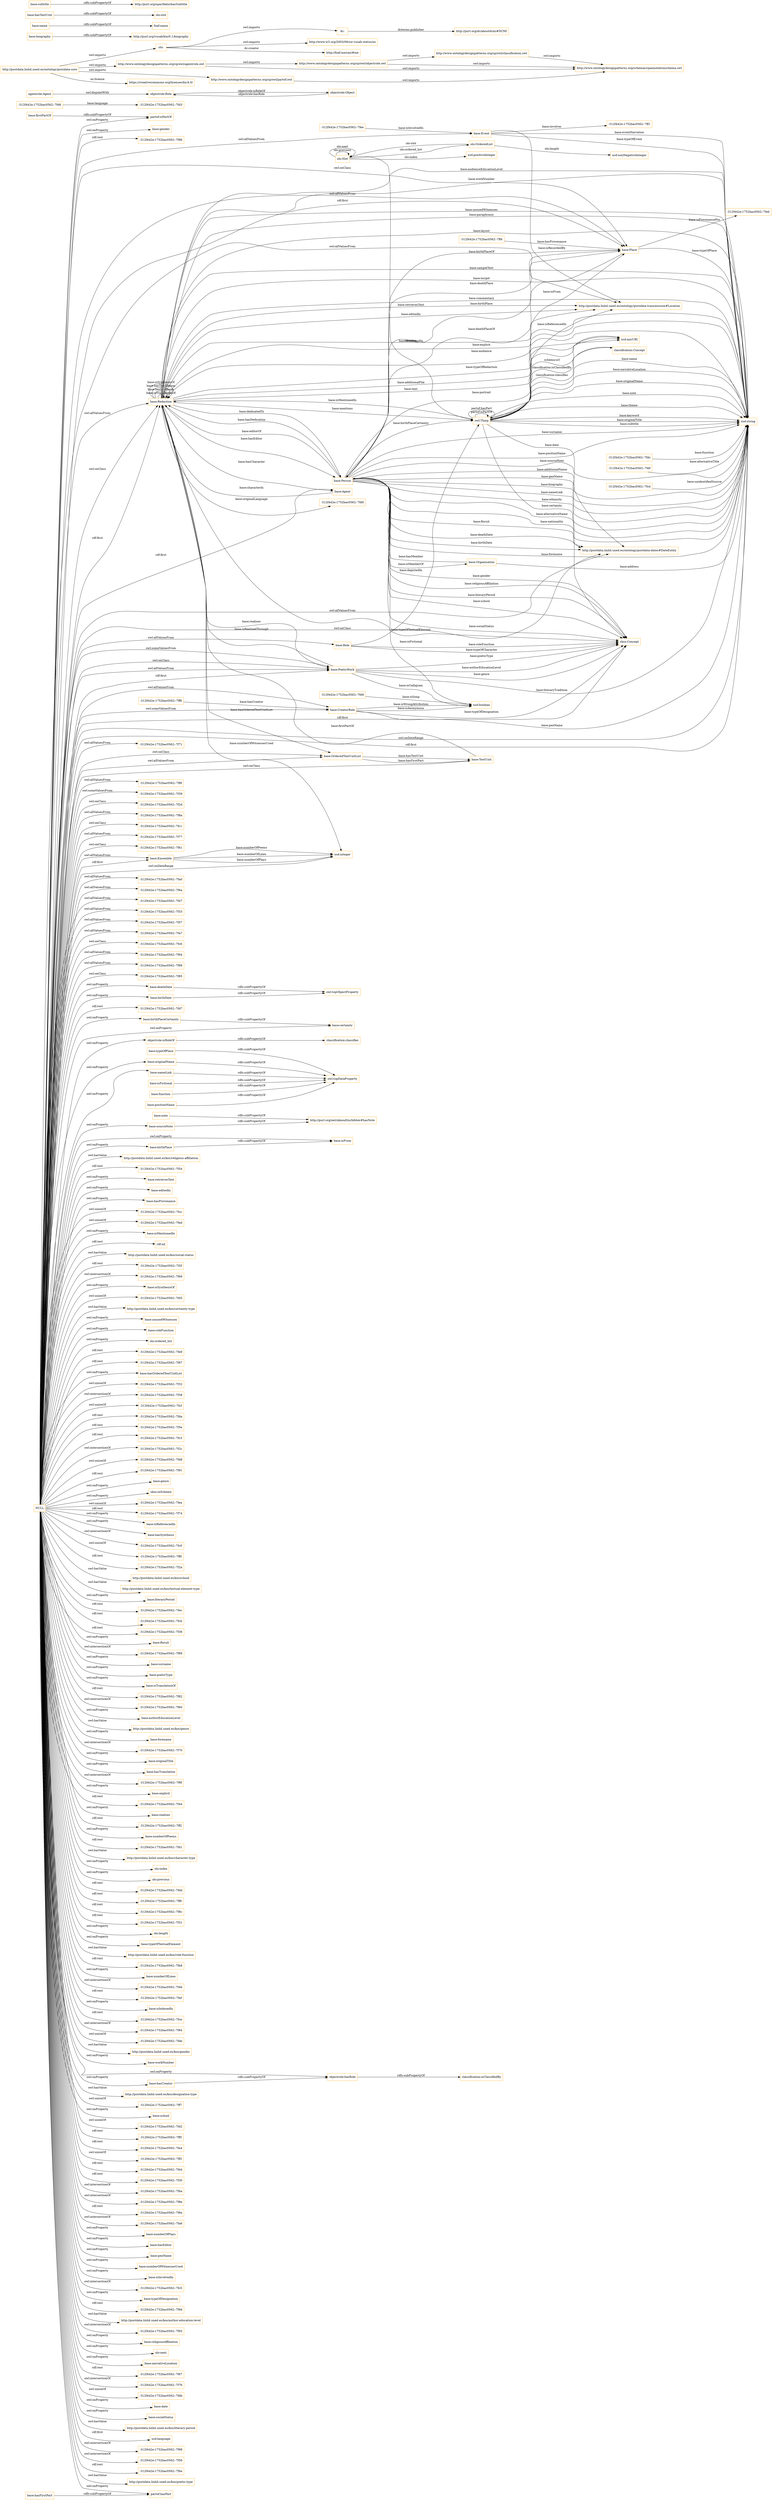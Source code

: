 digraph ar2dtool_diagram { 
rankdir=LR;
size="1501"
node [shape = rectangle, color="orange"]; "-312f442e:1752bac0562:-7fee" "-312f442e:1752bac0562:-7fd6" "base:Role" "-312f442e:1752bac0562:-7f71" "base:OrderedTextUnitList" "-312f442e:1752bac0562:-7ff8" "-312f442e:1752bac0562:-7f8f" "agentrole:Agent" "-312f442e:1752bac0562:-7f39" "-312f442e:1752bac0562:-7f2d" "-312f442e:1752bac0562:-7f8a" "base:Agent" "-312f442e:1752bac0562:-7fc1" "base:CreatorRole" "base:Person" "base:Organisation" "-312f442e:1752bac0562:-7f77" "-312f442e:1752bac0562:-7f61" "base:Redaction" "base:Ensemble" "-312f442e:1752bac0562:-7fa0" "-312f442e:1752bac0562:-7f6a" "-312f442e:1752bac0562:-7fdc" "-312f442e:1752bac0562:-7f47" "-312f442e:1752bac0562:-7f33" "-312f442e:1752bac0562:-7fdf" "base:TextUnit" "-312f442e:1752bac0562:-7feb" "-312f442e:1752bac0562:-7ff1" "-312f442e:1752bac0562:-7f57" "skos:Concept" "http://postdata.linhd.uned.es/ontology/postdata-dates#DateEntity" "base:Place" "-312f442e:1752bac0562:-7fd9" "-312f442e:1752bac0562:-7fcd" "base:Event" "-312f442e:1752bac0562:-7fa7" "-312f442e:1752bac0562:-7ff4" "-312f442e:1752bac0562:-7fc6" "-312f442e:1752bac0562:-7f94" "-312f442e:1752bac0562:-7f99" "http://postdata.linhd.uned.es/ontology/postdata-transmission#Location" "-312f442e:1752bac0562:-7f85" "base:PoeticWork" "owl:Thing" "objectrole:Role" "objectrole:Object" "olo:Slot" "olo:OrderedList" "classification:Concept" ; /*classes style*/
	"base:deathDate" -> "owl:topObjectProperty" [ label = "rdfs:subPropertyOf" ];
	"http://www.ontologydesignpatterns.org/cp/owl/objectrole.owl" -> "http://www.ontologydesignpatterns.org/cp/owl/classification.owl" [ label = "owl:imports" ];
	"http://www.ontologydesignpatterns.org/cp/owl/objectrole.owl" -> "http://www.ontologydesignpatterns.org/schemas/cpannotationschema.owl" [ label = "owl:imports" ];
	"http://www.ontologydesignpatterns.org/cp/owl/classification.owl" -> "http://www.ontologydesignpatterns.org/schemas/cpannotationschema.owl" [ label = "owl:imports" ];
	"base:firstPartOf" -> "partof:isPartOf" [ label = "rdfs:subPropertyOf" ];
	"agentrole:Agent" -> "objectrole:Role" [ label = "owl:disjointWith" ];
	"dc:" -> "http://purl.org/dc/aboutdcmi#DCMI" [ label = "dcterms:publisher" ];
	"olo:" -> "http://www.w3.org/2003/06/sw-vocab-status/ns" [ label = "owl:imports" ];
	"olo:" -> "dc:" [ label = "owl:imports" ];
	"olo:" -> "http://foaf.me/zazi#me" [ label = "dc:creator" ];
	"base:birthPlaceCertainty" -> "base:certainty" [ label = "rdfs:subPropertyOf" ];
	"base:biography" -> "http://purl.org/vocab/bio/0.1/biography" [ label = "rdfs:subPropertyOf" ];
	"objectrole:isRoleOf" -> "classification:classifies" [ label = "rdfs:subPropertyOf" ];
	"base:nameLink" -> "owl:topDataProperty" [ label = "rdfs:subPropertyOf" ];
	"base:sourceNote" -> "http://purl.org/net/nknouf/ns/bibtex#hasNote" [ label = "rdfs:subPropertyOf" ];
	"base:name" -> "foaf:name" [ label = "rdfs:subPropertyOf" ];
	"base:hasTextUnit" -> "olo:slot" [ label = "rdfs:subPropertyOf" ];
	"NULL" -> "base:birthPlace" [ label = "owl:onProperty" ];
	"NULL" -> "http://postdata.linhd.uned.es/kos/religious-affiliation" [ label = "owl:hasValue" ];
	"NULL" -> "base:PoeticWork" [ label = "owl:allValuesFrom" ];
	"NULL" -> "-312f442e:1752bac0562:-7f54" [ label = "rdf:rest" ];
	"NULL" -> "base:CreatorRole" [ label = "owl:someValuesFrom" ];
	"NULL" -> "-312f442e:1752bac0562:-7fc6" [ label = "owl:onClass" ];
	"NULL" -> "base:retrievesText" [ label = "owl:onProperty" ];
	"NULL" -> "base:editedIn" [ label = "owl:onProperty" ];
	"NULL" -> "base:Place" [ label = "rdf:first" ];
	"NULL" -> "base:hasProvenance" [ label = "owl:onProperty" ];
	"NULL" -> "-312f442e:1752bac0562:-7fcc" [ label = "owl:unionOf" ];
	"NULL" -> "-312f442e:1752bac0562:-7f33" [ label = "owl:allValuesFrom" ];
	"NULL" -> "-312f442e:1752bac0562:-7fed" [ label = "owl:unionOf" ];
	"NULL" -> "base:PoeticWork" [ label = "rdf:first" ];
	"NULL" -> "base:isMentionedIn" [ label = "owl:onProperty" ];
	"NULL" -> "base:birthDate" [ label = "owl:onProperty" ];
	"NULL" -> "rdf:nil" [ label = "rdf:rest" ];
	"NULL" -> "http://postdata.linhd.uned.es/kos/social-status" [ label = "owl:hasValue" ];
	"NULL" -> "-312f442e:1752bac0562:-7f2f" [ label = "rdf:rest" ];
	"NULL" -> "-312f442e:1752bac0562:-7f69" [ label = "owl:intersectionOf" ];
	"NULL" -> "base:isSynthesisOf" [ label = "owl:onProperty" ];
	"NULL" -> "base:birthPlaceCertainty" [ label = "owl:onProperty" ];
	"NULL" -> "-312f442e:1752bac0562:-7fd5" [ label = "owl:unionOf" ];
	"NULL" -> "http://postdata.linhd.uned.es/kos/certainty-type" [ label = "owl:hasValue" ];
	"NULL" -> "base:unusedWitnesses" [ label = "owl:onProperty" ];
	"NULL" -> "objectrole:isRoleOf" [ label = "owl:onProperty" ];
	"NULL" -> "base:roleFunction" [ label = "owl:onProperty" ];
	"NULL" -> "partof:isPartOf" [ label = "owl:onProperty" ];
	"NULL" -> "olo:ordered_list" [ label = "owl:onProperty" ];
	"NULL" -> "-312f442e:1752bac0562:-7fe9" [ label = "rdf:rest" ];
	"NULL" -> "-312f442e:1752bac0562:-7f87" [ label = "rdf:rest" ];
	"NULL" -> "base:hasOrderedTextUnitList" [ label = "owl:onProperty" ];
	"NULL" -> "-312f442e:1752bac0562:-7f32" [ label = "owl:unionOf" ];
	"NULL" -> "-312f442e:1752bac0562:-7f38" [ label = "owl:intersectionOf" ];
	"NULL" -> "-312f442e:1752bac0562:-7fcf" [ label = "owl:unionOf" ];
	"NULL" -> "-312f442e:1752bac0562:-7fda" [ label = "rdf:rest" ];
	"NULL" -> "-312f442e:1752bac0562:-7f5e" [ label = "rdf:rest" ];
	"NULL" -> "-312f442e:1752bac0562:-7fc3" [ label = "rdf:rest" ];
	"NULL" -> "-312f442e:1752bac0562:-7f2c" [ label = "owl:intersectionOf" ];
	"NULL" -> "-312f442e:1752bac0562:-7fd8" [ label = "owl:unionOf" ];
	"NULL" -> "base:Role" [ label = "owl:allValuesFrom" ];
	"NULL" -> "-312f442e:1752bac0562:-7f91" [ label = "rdf:rest" ];
	"NULL" -> "base:genre" [ label = "owl:onProperty" ];
	"NULL" -> "skos:inScheme" [ label = "owl:onProperty" ];
	"NULL" -> "base:OrderedTextUnitList" [ label = "owl:allValuesFrom" ];
	"NULL" -> "base:CreatorRole" [ label = "owl:allValuesFrom" ];
	"NULL" -> "http://postdata.linhd.uned.es/ontology/postdata-dates#DateEntity" [ label = "owl:onClass" ];
	"NULL" -> "-312f442e:1752bac0562:-7fea" [ label = "owl:unionOf" ];
	"NULL" -> "base:Ensemble" [ label = "owl:allValuesFrom" ];
	"NULL" -> "-312f442e:1752bac0562:-7f74" [ label = "rdf:rest" ];
	"NULL" -> "-312f442e:1752bac0562:-7f47" [ label = "owl:allValuesFrom" ];
	"NULL" -> "-312f442e:1752bac0562:-7f94" [ label = "owl:allValuesFrom" ];
	"NULL" -> "base:isReferencedIn" [ label = "owl:onProperty" ];
	"NULL" -> "base:hasSynthesis" [ label = "owl:onProperty" ];
	"NULL" -> "-312f442e:1752bac0562:-7fc0" [ label = "owl:intersectionOf" ];
	"NULL" -> "-312f442e:1752bac0562:-7ff0" [ label = "owl:unionOf" ];
	"NULL" -> "base:Agent" [ label = "rdf:first" ];
	"NULL" -> "-312f442e:1752bac0562:-7f2a" [ label = "rdf:rest" ];
	"NULL" -> "http://postdata.linhd.uned.es/kos/school" [ label = "owl:hasValue" ];
	"NULL" -> "skos:Concept" [ label = "rdf:first" ];
	"NULL" -> "http://postdata.linhd.uned.es/kos/textual-element-type" [ label = "owl:hasValue" ];
	"NULL" -> "base:literaryPeriod" [ label = "owl:onProperty" ];
	"NULL" -> "-312f442e:1752bac0562:-7fec" [ label = "rdf:rest" ];
	"NULL" -> "-312f442e:1752bac0562:-7fcb" [ label = "rdf:rest" ];
	"NULL" -> "-312f442e:1752bac0562:-7f36" [ label = "rdf:rest" ];
	"NULL" -> "base:floruit" [ label = "owl:onProperty" ];
	"NULL" -> "-312f442e:1752bac0562:-7f89" [ label = "owl:intersectionOf" ];
	"NULL" -> "base:surname" [ label = "owl:onProperty" ];
	"NULL" -> "base:poeticType" [ label = "owl:onProperty" ];
	"NULL" -> "base:isTranslationOf" [ label = "owl:onProperty" ];
	"NULL" -> "xsd:string" [ label = "owl:onDataRange" ];
	"NULL" -> "-312f442e:1752bac0562:-7f82" [ label = "rdf:rest" ];
	"NULL" -> "-312f442e:1752bac0562:-7f60" [ label = "owl:intersectionOf" ];
	"NULL" -> "base:authorEducationLevel" [ label = "owl:onProperty" ];
	"NULL" -> "http://postdata.linhd.uned.es/kos/genre" [ label = "owl:hasValue" ];
	"NULL" -> "base:forename" [ label = "owl:onProperty" ];
	"NULL" -> "-312f442e:1752bac0562:-7f70" [ label = "owl:intersectionOf" ];
	"NULL" -> "base:originalTitle" [ label = "owl:onProperty" ];
	"NULL" -> "base:hasTranslation" [ label = "owl:onProperty" ];
	"NULL" -> "-312f442e:1752bac0562:-7f9f" [ label = "owl:intersectionOf" ];
	"NULL" -> "base:Redaction" [ label = "owl:allValuesFrom" ];
	"NULL" -> "base:explicit" [ label = "owl:onProperty" ];
	"NULL" -> "-312f442e:1752bac0562:-7f99" [ label = "owl:allValuesFrom" ];
	"NULL" -> "-312f442e:1752bac0562:-7f44" [ label = "rdf:rest" ];
	"NULL" -> "base:realises" [ label = "owl:onProperty" ];
	"NULL" -> "-312f442e:1752bac0562:-7ff2" [ label = "rdf:rest" ];
	"NULL" -> "base:numberOfPoems" [ label = "owl:onProperty" ];
	"NULL" -> "-312f442e:1752bac0562:-7fd1" [ label = "rdf:rest" ];
	"NULL" -> "base:PoeticWork" [ label = "owl:someValuesFrom" ];
	"NULL" -> "http://postdata.linhd.uned.es/kos/character-type" [ label = "owl:hasValue" ];
	"NULL" -> "olo:index" [ label = "owl:onProperty" ];
	"NULL" -> "olo:previous" [ label = "owl:onProperty" ];
	"NULL" -> "-312f442e:1752bac0562:-7fdd" [ label = "rdf:rest" ];
	"NULL" -> "-312f442e:1752bac0562:-7ff6" [ label = "rdf:rest" ];
	"NULL" -> "-312f442e:1752bac0562:-7f8c" [ label = "rdf:rest" ];
	"NULL" -> "-312f442e:1752bac0562:-7f31" [ label = "rdf:rest" ];
	"NULL" -> "base:PoeticWork" [ label = "owl:onClass" ];
	"NULL" -> "-312f442e:1752bac0562:-7f57" [ label = "owl:allValuesFrom" ];
	"NULL" -> "xsd:string" [ label = "rdf:first" ];
	"NULL" -> "olo:length" [ label = "owl:onProperty" ];
	"NULL" -> "base:typeOfTextualElement" [ label = "owl:onProperty" ];
	"NULL" -> "http://postdata.linhd.uned.es/kos/role-function" [ label = "owl:hasValue" ];
	"NULL" -> "-312f442e:1752bac0562:-7fb8" [ label = "rdf:rest" ];
	"NULL" -> "-312f442e:1752bac0562:-7f77" [ label = "owl:allValuesFrom" ];
	"NULL" -> "base:numberOfLines" [ label = "owl:onProperty" ];
	"NULL" -> "-312f442e:1752bac0562:-7f46" [ label = "owl:intersectionOf" ];
	"NULL" -> "-312f442e:1752bac0562:-7fef" [ label = "rdf:rest" ];
	"NULL" -> "base:isIndexedIn" [ label = "owl:onProperty" ];
	"NULL" -> "-312f442e:1752bac0562:-7fce" [ label = "rdf:rest" ];
	"NULL" -> "-312f442e:1752bac0562:-7f84" [ label = "owl:intersectionOf" ];
	"NULL" -> "-312f442e:1752bac0562:-7f8a" [ label = "owl:allValuesFrom" ];
	"NULL" -> "-312f442e:1752bac0562:-7fde" [ label = "owl:unionOf" ];
	"NULL" -> "http://postdata.linhd.uned.es/kos/gender" [ label = "owl:hasValue" ];
	"NULL" -> "base:workNumber" [ label = "owl:onProperty" ];
	"NULL" -> "base:hasCreator" [ label = "owl:onProperty" ];
	"NULL" -> "http://postdata.linhd.uned.es/kos/designation-type" [ label = "owl:hasValue" ];
	"NULL" -> "-312f442e:1752bac0562:-7ff7" [ label = "owl:unionOf" ];
	"NULL" -> "base:deathDate" [ label = "owl:onProperty" ];
	"NULL" -> "-312f442e:1752bac0562:-7fc1" [ label = "owl:onClass" ];
	"NULL" -> "base:isFrom" [ label = "owl:onProperty" ];
	"NULL" -> "base:Redaction" [ label = "owl:onClass" ];
	"NULL" -> "base:school" [ label = "owl:onProperty" ];
	"NULL" -> "-312f442e:1752bac0562:-7fd2" [ label = "owl:unionOf" ];
	"NULL" -> "-312f442e:1752bac0562:-7ff5" [ label = "rdf:rest" ];
	"NULL" -> "-312f442e:1752bac0562:-7fa4" [ label = "rdf:rest" ];
	"NULL" -> "-312f442e:1752bac0562:-7ff3" [ label = "owl:unionOf" ];
	"NULL" -> "-312f442e:1752bac0562:-7fd4" [ label = "rdf:rest" ];
	"NULL" -> "xsd:integer" [ label = "owl:onDataRange" ];
	"NULL" -> "-312f442e:1752bac0562:-7f30" [ label = "rdf:rest" ];
	"NULL" -> "-312f442e:1752bac0562:-7fba" [ label = "owl:intersectionOf" ];
	"NULL" -> "-312f442e:1752bac0562:-7f8e" [ label = "owl:intersectionOf" ];
	"NULL" -> "-312f442e:1752bac0562:-7f6e" [ label = "rdf:rest" ];
	"NULL" -> "objectrole:hasRole" [ label = "owl:onProperty" ];
	"NULL" -> "-312f442e:1752bac0562:-7fa6" [ label = "owl:intersectionOf" ];
	"NULL" -> "partof:hasPart" [ label = "owl:onProperty" ];
	"NULL" -> "base:Place" [ label = "owl:onClass" ];
	"NULL" -> "base:numberOfPlays" [ label = "owl:onProperty" ];
	"NULL" -> "base:hasEditor" [ label = "owl:onProperty" ];
	"NULL" -> "base:nameLink" [ label = "owl:onProperty" ];
	"NULL" -> "base:Ensemble" [ label = "rdf:first" ];
	"NULL" -> "base:penName" [ label = "owl:onProperty" ];
	"NULL" -> "base:numberOfWitnessesUsed" [ label = "owl:onProperty" ];
	"NULL" -> "base:isInvolvedIn" [ label = "owl:onProperty" ];
	"NULL" -> "-312f442e:1752bac0562:-7fc5" [ label = "owl:intersectionOf" ];
	"NULL" -> "base:typeOfDesignation" [ label = "owl:onProperty" ];
	"NULL" -> "-312f442e:1752bac0562:-7f8f" [ label = "owl:allValuesFrom" ];
	"NULL" -> "http://postdata.linhd.uned.es/ontology/postdata-transmission#Location" [ label = "owl:allValuesFrom" ];
	"NULL" -> "base:Redaction" [ label = "rdf:first" ];
	"NULL" -> "-312f442e:1752bac0562:-7fa7" [ label = "owl:allValuesFrom" ];
	"NULL" -> "-312f442e:1752bac0562:-7f71" [ label = "owl:allValuesFrom" ];
	"NULL" -> "-312f442e:1752bac0562:-7f9d" [ label = "rdf:rest" ];
	"NULL" -> "-312f442e:1752bac0562:-7f85" [ label = "owl:onClass" ];
	"NULL" -> "http://postdata.linhd.uned.es/kos/author-education-level" [ label = "owl:hasValue" ];
	"NULL" -> "-312f442e:1752bac0562:-7f93" [ label = "owl:intersectionOf" ];
	"NULL" -> "base:originalName" [ label = "owl:onProperty" ];
	"NULL" -> "base:religiousAffiliation" [ label = "owl:onProperty" ];
	"NULL" -> "olo:next" [ label = "owl:onProperty" ];
	"NULL" -> "base:sourceNote" [ label = "owl:onProperty" ];
	"NULL" -> "base:narrativeLocation" [ label = "owl:onProperty" ];
	"NULL" -> "-312f442e:1752bac0562:-7f2d" [ label = "owl:onClass" ];
	"NULL" -> "-312f442e:1752bac0562:-7f67" [ label = "rdf:rest" ];
	"NULL" -> "-312f442e:1752bac0562:-7f76" [ label = "owl:intersectionOf" ];
	"NULL" -> "base:certainty" [ label = "owl:onProperty" ];
	"NULL" -> "-312f442e:1752bac0562:-7fdb" [ label = "owl:unionOf" ];
	"NULL" -> "base:date" [ label = "owl:onProperty" ];
	"NULL" -> "-312f442e:1752bac0562:-7f61" [ label = "owl:onClass" ];
	"NULL" -> "base:TextUnit" [ label = "owl:onClass" ];
	"NULL" -> "base:Place" [ label = "owl:allValuesFrom" ];
	"NULL" -> "base:socialStatus" [ label = "owl:onProperty" ];
	"NULL" -> "http://postdata.linhd.uned.es/kos/literary-period" [ label = "owl:hasValue" ];
	"NULL" -> "http://postdata.linhd.uned.es/ontology/postdata-dates#DateEntity" [ label = "owl:allValuesFrom" ];
	"NULL" -> "xsd:language" [ label = "rdf:first" ];
	"NULL" -> "-312f442e:1752bac0562:-7f39" [ label = "owl:someValuesFrom" ];
	"NULL" -> "-312f442e:1752bac0562:-7fa0" [ label = "owl:allValuesFrom" ];
	"NULL" -> "-312f442e:1752bac0562:-7f98" [ label = "owl:intersectionOf" ];
	"NULL" -> "-312f442e:1752bac0562:-7f56" [ label = "owl:intersectionOf" ];
	"NULL" -> "-312f442e:1752bac0562:-7f6a" [ label = "owl:allValuesFrom" ];
	"NULL" -> "-312f442e:1752bac0562:-7fbe" [ label = "rdf:rest" ];
	"NULL" -> "http://postdata.linhd.uned.es/kos/poetic-type" [ label = "owl:hasValue" ];
	"NULL" -> "base:gender" [ label = "owl:onProperty" ];
	"NULL" -> "base:OrderedTextUnitList" [ label = "owl:onClass" ];
	"NULL" -> "base:Event" [ label = "owl:allValuesFrom" ];
	"NULL" -> "-312f442e:1752bac0562:-7f96" [ label = "rdf:rest" ];
	"NULL" -> "-312f442e:1752bac0562:-7fd7" [ label = "rdf:rest" ];
	"base:hasFirstPart" -> "partof:hasPart" [ label = "rdfs:subPropertyOf" ];
	"base:hasCreator" -> "objectrole:hasRole" [ label = "rdfs:subPropertyOf" ];
	"base:birthPlace" -> "base:isFrom" [ label = "rdfs:subPropertyOf" ];
	"http://www.ontologydesignpatterns.org/cp/owl/agentrole.owl" -> "http://www.ontologydesignpatterns.org/cp/owl/objectrole.owl" [ label = "owl:imports" ];
	"http://www.ontologydesignpatterns.org/cp/owl/agentrole.owl" -> "http://www.ontologydesignpatterns.org/schemas/cpannotationschema.owl" [ label = "owl:imports" ];
	"base:isFictional" -> "owl:topDataProperty" [ label = "rdfs:subPropertyOf" ];
	"base:subtitle" -> "http://purl.org/spar/fabio/hasSubtitle" [ label = "rdfs:subPropertyOf" ];
	"base:function" -> "owl:topDataProperty" [ label = "rdfs:subPropertyOf" ];
	"base:originalName" -> "owl:topDataProperty" [ label = "rdfs:subPropertyOf" ];
	"http://www.ontologydesignpatterns.org/cp/owl/partof.owl" -> "http://www.ontologydesignpatterns.org/schemas/cpannotationschema.owl" [ label = "owl:imports" ];
	"http://postdata.linhd.uned.es/ontology/postdata-core" -> "https://creativecommons.org/licenses/by/4.0/" [ label = "ns:license" ];
	"http://postdata.linhd.uned.es/ontology/postdata-core" -> "http://www.ontologydesignpatterns.org/cp/owl/partof.owl" [ label = "owl:imports" ];
	"http://postdata.linhd.uned.es/ontology/postdata-core" -> "http://www.ontologydesignpatterns.org/cp/owl/agentrole.owl" [ label = "owl:imports" ];
	"http://postdata.linhd.uned.es/ontology/postdata-core" -> "olo:" [ label = "owl:imports" ];
	"base:note" -> "http://purl.org/net/nknouf/ns/bibtex#hasNote" [ label = "rdfs:subPropertyOf" ];
	"base:birthDate" -> "owl:topObjectProperty" [ label = "rdfs:subPropertyOf" ];
	"base:positionName" -> "owl:topDataProperty" [ label = "rdfs:subPropertyOf" ];
	"objectrole:hasRole" -> "classification:isClassifiedBy" [ label = "rdfs:subPropertyOf" ];
	"base:typeOfPlace" -> "owl:topDataProperty" [ label = "rdfs:subPropertyOf" ];
	"base:Redaction" -> "owl:Thing" [ label = "base:mentions" ];
	"base:Person" -> "xsd:boolean" [ label = "base:isFictional" ];
	"owl:Thing" -> "xsd:string" [ label = "base:narrativeLocation" ];
	"base:CreatorRole" -> "xsd:string" [ label = "base:penName" ];
	"base:Person" -> "base:Place" [ label = "base:deathPlace" ];
	"base:Ensemble" -> "xsd:integer" [ label = "base:numberOfLines" ];
	"base:Redaction" -> "xsd:string" [ label = "base:audienceEducationLevel" ];
	"base:Event" -> "xsd:string" [ label = "base:eventNarration" ];
	"base:Redaction" -> "xsd:string" [ label = "base:workNumber" ];
	"owl:Thing" -> "xsd:string" [ label = "base:originalName" ];
	"base:OrderedTextUnitList" -> "base:TextUnit" [ label = "base:hasTextUnit" ];
	"base:Redaction" -> "base:Person" [ label = "base:hasEditor" ];
	"olo:Slot" -> "olo:Slot" [ label = "olo:previous" ];
	"base:Redaction" -> "xsd:string" [ label = "base:unusedWitnesses" ];
	"base:Place" -> "base:Person" [ label = "base:deathPlaceOf" ];
	"base:Person" -> "http://postdata.linhd.uned.es/ontology/postdata-dates#DateEntity" [ label = "base:floruit" ];
	"base:Person" -> "xsd:string" [ label = "base:surname" ];
	"base:Person" -> "xsd:string" [ label = "base:positionName" ];
	"classification:Concept" -> "owl:Thing" [ label = "classification:classifies" ];
	"-312f442e:1752bac0562:-7ff8" -> "base:CreatorRole" [ label = "base:hasCreator" ];
	"base:Redaction" -> "xsd:string" [ label = "base:paraphrasis" ];
	"base:Person" -> "base:Redaction" [ label = "base:hasDedication" ];
	"base:Event" -> "xsd:string" [ label = "base:typeOfEvent" ];
	"base:Person" -> "http://postdata.linhd.uned.es/ontology/postdata-dates#DateEntity" [ label = "base:deathDate" ];
	"base:Person" -> "base:Place" [ label = "base:birthPlace" ];
	"base:Event" -> "http://postdata.linhd.uned.es/ontology/postdata-transmission#Location" [ label = "base:isRecordedBy" ];
	"base:CreatorRole" -> "xsd:boolean" [ label = "base:isAnonymous" ];
	"base:Redaction" -> "base:Agent" [ label = "base:hasCharacter" ];
	"base:Redaction" -> "xsd:anyURI" [ label = "base:text" ];
	"base:Redaction" -> "xsd:anyURI" [ label = "base:additionalFile" ];
	"base:Person" -> "base:Organisation" [ label = "base:isMemberOf" ];
	"base:Redaction" -> "xsd:string" [ label = "base:layout" ];
	"base:PoeticWork" -> "xsd:boolean" [ label = "base:isCalligram" ];
	"olo:Slot" -> "olo:OrderedList" [ label = "olo:ordered_list" ];
	"base:Redaction" -> "http://postdata.linhd.uned.es/ontology/postdata-transmission#Location" [ label = "base:editedIn" ];
	"base:Redaction" -> "skos:Concept" [ label = "base:typeOfTextualElement" ];
	"olo:OrderedList" -> "xsd:nonNegativeInteger" [ label = "olo:length" ];
	"-312f442e:1752bac0562:-7fee" -> "base:Event" [ label = "base:isInvolvedIn" ];
	"base:PoeticWork" -> "base:Redaction" [ label = "base:isRealisedThrough" ];
	"base:Redaction" -> "base:PoeticWork" [ label = "base:realises" ];
	"base:Person" -> "skos:Concept" [ label = "base:religiousAffiliation" ];
	"base:Person" -> "xsd:string" [ label = "base:sourceNote" ];
	"base:Redaction" -> "xsd:string" [ label = "base:sampleText" ];
	"base:Redaction" -> "xsd:string" [ label = "base:incipit" ];
	"base:Person" -> "http://postdata.linhd.uned.es/ontology/postdata-dates#DateEntity" [ label = "base:birthDate" ];
	"base:Person" -> "owl:Thing" [ label = "base:birthPlaceCertainty" ];
	"base:Person" -> "skos:Concept" [ label = "base:literaryPeriod" ];
	"base:Person" -> "xsd:string" [ label = "base:additionalName" ];
	"base:Person" -> "xsd:string" [ label = "base:genName" ];
	"base:Person" -> "base:Redaction" [ label = "base:editorOf" ];
	"base:CreatorRole" -> "skos:Concept" [ label = "base:typeOfDesignation" ];
	"base:Person" -> "xsd:string" [ label = "base:biography" ];
	"base:Redaction" -> "base:Redaction" [ label = "base:isTranslationOf" ];
	"owl:Thing" -> "skos:Concept" [ label = "base:certainty" ];
	"base:Redaction" -> "base:Redaction" [ label = "base:hasSynthesis" ];
	"olo:OrderedList" -> "olo:Slot" [ label = "olo:slot" ];
	"base:Person" -> "skos:Concept" [ label = "base:school" ];
	"olo:Slot" -> "olo:Slot" [ label = "olo:next" ];
	"owl:Thing" -> "xsd:anyURI" [ label = "schema:url" ];
	"owl:Thing" -> "http://postdata.linhd.uned.es/ontology/postdata-transmission#Location" [ label = "base:isReferencedIn" ];
	"base:PoeticWork" -> "xsd:string" [ label = "base:literaryTradition" ];
	"owl:Thing" -> "xsd:string" [ label = "base:note" ];
	"-312f442e:1752bac0562:-7fcd" -> "xsd:string" [ label = "base:unidentifiedSource" ];
	"owl:Thing" -> "xsd:string" [ label = "base:theme" ];
	"base:Event" -> "-312f442e:1752bac0562:-7ff1" [ label = "base:involves" ];
	"base:Role" -> "skos:Concept" [ label = "base:roleFunction" ];
	"base:PoeticWork" -> "skos:Concept" [ label = "base:poeticType" ];
	"olo:Slot" -> "owl:Thing" [ label = "olo:item" ];
	"base:Place" -> "xsd:string" [ label = "base:typeOfPlace" ];
	"-312f442e:1752bac0562:-7fd9" -> "xsd:boolean" [ label = "base:isSong" ];
	"base:Person" -> "xsd:string" [ label = "base:nameLink" ];
	"base:Ensemble" -> "xsd:integer" [ label = "base:numberOfPlays" ];
	"base:Place" -> "base:Person" [ label = "base:birthPlaceOf" ];
	"base:Redaction" -> "http://postdata.linhd.uned.es/ontology/postdata-transmission#Location" [ label = "base:isIndexedIn" ];
	"base:Person" -> "xsd:string" [ label = "base:ethnicity" ];
	"owl:Thing" -> "xsd:string" [ label = "base:keyword" ];
	"base:Redaction" -> "xsd:string" [ label = "base:commentary" ];
	"base:Redaction" -> "base:OrderedTextUnitList" [ label = "base:hasOrderedTextUnitList" ];
	"owl:Thing" -> "xsd:string" [ label = "base:originalTitle" ];
	"base:Person" -> "skos:Concept" [ label = "base:socialStatus" ];
	"owl:Thing" -> "classification:Concept" [ label = "classification:isClassifiedBy" ];
	"owl:Thing" -> "owl:Thing" [ label = "partof:isPartOf" ];
	"olo:Slot" -> "xsd:positiveInteger" [ label = "olo:index" ];
	"-312f442e:1752bac0562:-7fdc" -> "xsd:string" [ label = "base:function" ];
	"base:PoeticWork" -> "skos:Concept" [ label = "base:authorEducationLevel" ];
	"owl:Thing" -> "base:Place" [ label = "base:isFrom" ];
	"base:Redaction" -> "base:Redaction" [ label = "base:hasTranslation" ];
	"base:CreatorRole" -> "xsd:boolean" [ label = "base:isWrongAttribution" ];
	"owl:Thing" -> "http://postdata.linhd.uned.es/ontology/postdata-dates#DateEntity" [ label = "base:date" ];
	"base:TextUnit" -> "base:Redaction" [ label = "base:firstPartOf" ];
	"base:Person" -> "xsd:string" [ label = "base:alternativeName" ];
	"objectrole:Object" -> "objectrole:Role" [ label = "objectrole:hasRole" ];
	"-312f442e:1752bac0562:-7ff4" -> "base:Place" [ label = "base:hasProvenance" ];
	"base:Person" -> "xsd:string" [ label = "base:nationality" ];
	"owl:Thing" -> "base:Redaction" [ label = "base:isMentionedIn" ];
	"base:OrderedTextUnitList" -> "base:TextUnit" [ label = "base:hasFirstPart" ];
	"base:Person" -> "xsd:anyURI" [ label = "base:portrait" ];
	"-312f442e:1752bac0562:-7fdf" -> "xsd:string" [ label = "base:alternativeTitle" ];
	"base:Organisation" -> "xsd:string" [ label = "base:address" ];
	"base:Role" -> "skos:Concept" [ label = "base:typeOfCharacter" ];
	"base:Organisation" -> "base:Person" [ label = "base:hasMember" ];
	"base:Place" -> "-312f442e:1752bac0562:-7feb" [ label = "base:isProvenanceFor" ];
	"base:Redaction" -> "xsd:string" [ label = "base:explicit" ];
	"owl:Thing" -> "xsd:string" [ label = "base:subtitle" ];
	"base:Redaction" -> "http://postdata.linhd.uned.es/ontology/postdata-transmission#Location" [ label = "base:retrievesText" ];
	"base:Person" -> "skos:Concept" [ label = "base:gender" ];
	"base:PoeticWork" -> "skos:Concept" [ label = "base:genre" ];
	"owl:Thing" -> "xsd:string" [ label = "base:name" ];
	"base:Redaction" -> "base:Person" [ label = "base:dedicatedTo" ];
	"base:Person" -> "xsd:string" [ label = "base:forename" ];
	"base:Redaction" -> "xsd:string" [ label = "base:audience" ];
	"base:Ensemble" -> "xsd:integer" [ label = "base:numberOfPoems" ];
	"base:Redaction" -> "xsd:string" [ label = "base:typeOfRedaction" ];
	"base:Redaction" -> "xsd:integer" [ label = "base:numberOfWitnessesUsed" ];
	"base:Redaction" -> "-312f442e:1752bac0562:-7fd0" [ label = "base:originalLanguage" ];
	"owl:Thing" -> "owl:Thing" [ label = "partof:hasPart" ];
	"base:Role" -> "owl:Thing" [ label = "base:depictedIn" ];
	"base:Agent" -> "base:Redaction" [ label = "base:characterIn" ];
	"-312f442e:1752bac0562:-7fd6" -> "-312f442e:1752bac0562:-7fd3" [ label = "base:language" ];
	"objectrole:Role" -> "objectrole:Object" [ label = "objectrole:isRoleOf" ];
	"base:Redaction" -> "base:Redaction" [ label = "base:isSynthesisOf" ];

}
